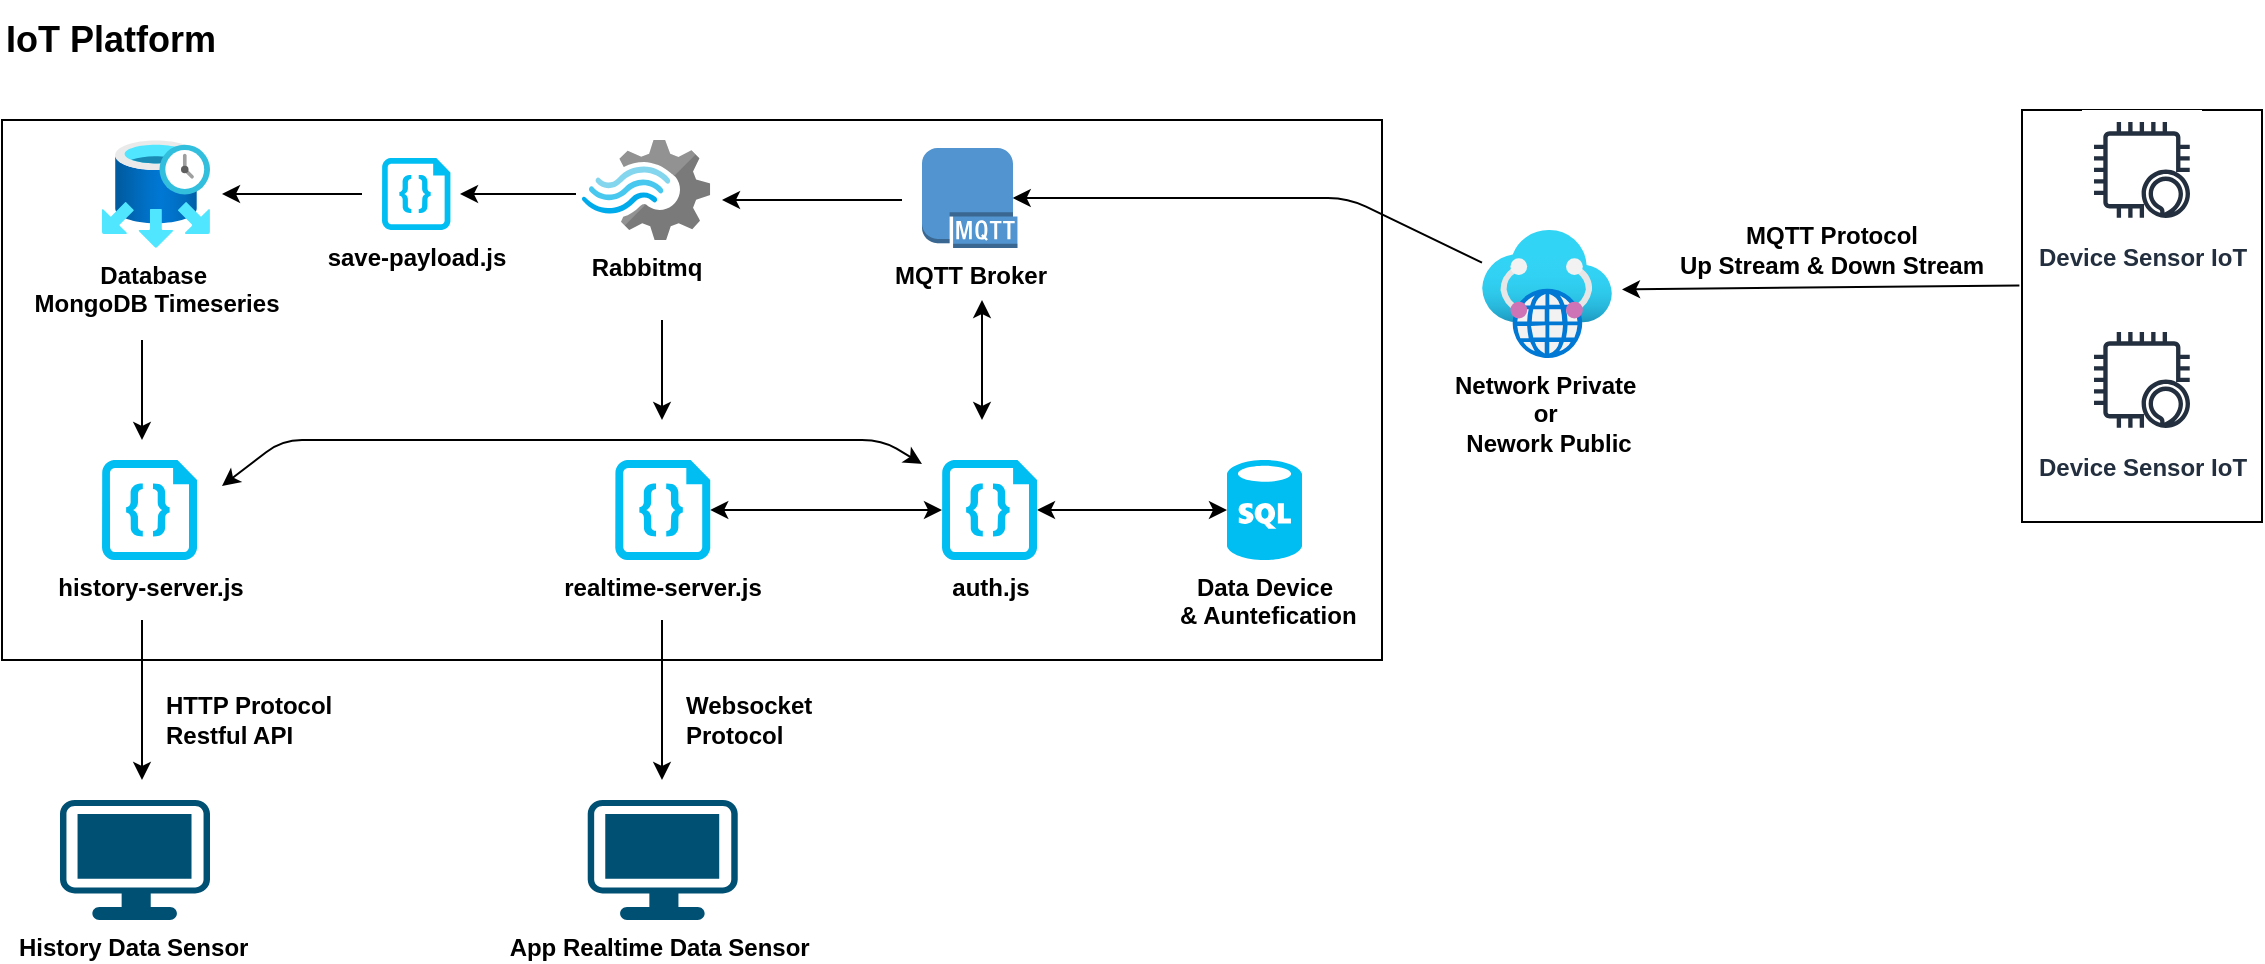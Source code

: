 <mxfile version="13.9.9" type="device"><diagram id="MPOJHuXkhUEyFL-CrtOR" name="Architecture"><mxGraphModel dx="1703" dy="815" grid="1" gridSize="10" guides="1" tooltips="1" connect="1" arrows="1" fold="1" page="1" pageScale="1" pageWidth="850" pageHeight="1100" math="0" shadow="0"><root><mxCell id="jSEY8RpCkoVRMXqWIVlT-0"/><mxCell id="jSEY8RpCkoVRMXqWIVlT-1" parent="jSEY8RpCkoVRMXqWIVlT-0"/><mxCell id="HdpX8KLQNAzhX7k10gHM-17" value="" style="rounded=0;whiteSpace=wrap;html=1;" parent="jSEY8RpCkoVRMXqWIVlT-1" vertex="1"><mxGeometry x="1200" y="105" width="120" height="206" as="geometry"/></mxCell><mxCell id="HdpX8KLQNAzhX7k10gHM-16" value="" style="rounded=0;whiteSpace=wrap;html=1;" parent="jSEY8RpCkoVRMXqWIVlT-1" vertex="1"><mxGeometry x="190" y="110" width="690" height="270" as="geometry"/></mxCell><mxCell id="yKiqFQ7Z_bQwc0Quybti-16" value="&lt;b&gt;realtime-server.js&lt;br&gt;&lt;/b&gt;" style="verticalLabelPosition=bottom;html=1;verticalAlign=top;align=center;strokeColor=none;fillColor=#00BEF2;shape=mxgraph.azure.code_file;pointerEvents=1;" parent="jSEY8RpCkoVRMXqWIVlT-1" vertex="1"><mxGeometry x="496.61" y="280" width="47.5" height="50" as="geometry"/></mxCell><mxCell id="yKiqFQ7Z_bQwc0Quybti-40" value="&lt;b&gt;&lt;font style=&quot;font-size: 18px&quot;&gt;IoT Platform&lt;/font&gt;&lt;/b&gt;" style="text;html=1;strokeColor=none;fillColor=none;align=left;verticalAlign=middle;whiteSpace=wrap;rounded=0;" parent="jSEY8RpCkoVRMXqWIVlT-1" vertex="1"><mxGeometry x="190" y="50" width="370" height="40" as="geometry"/></mxCell><mxCell id="HdpX8KLQNAzhX7k10gHM-0" value="&lt;b&gt;MQTT Broker&lt;/b&gt;" style="outlineConnect=0;dashed=0;verticalLabelPosition=bottom;verticalAlign=top;align=center;html=1;shape=mxgraph.aws3.mqtt_protocol;fillColor=#5294CF;gradientColor=none;" parent="jSEY8RpCkoVRMXqWIVlT-1" vertex="1"><mxGeometry x="650" y="124" width="47.73" height="50" as="geometry"/></mxCell><mxCell id="HdpX8KLQNAzhX7k10gHM-1" value="&lt;b&gt;Rabbitmq&lt;/b&gt;" style="aspect=fixed;html=1;points=[];align=center;image;fontSize=12;image=img/lib/mscae/Stream_Analytics.svg;" parent="jSEY8RpCkoVRMXqWIVlT-1" vertex="1"><mxGeometry x="480" y="120" width="64.11" height="50" as="geometry"/></mxCell><mxCell id="HdpX8KLQNAzhX7k10gHM-2" value="&lt;b&gt;Database&amp;nbsp;&lt;br&gt;MongoDB Timeseries&lt;/b&gt;" style="aspect=fixed;html=1;points=[];align=center;image;fontSize=12;image=img/lib/azure2/databases/Elastic_Job_Agents.svg;" parent="jSEY8RpCkoVRMXqWIVlT-1" vertex="1"><mxGeometry x="240" y="120" width="54" height="54" as="geometry"/></mxCell><mxCell id="HdpX8KLQNAzhX7k10gHM-3" value="&lt;b&gt;history-server.js&lt;br&gt;&lt;/b&gt;" style="verticalLabelPosition=bottom;html=1;verticalAlign=top;align=center;strokeColor=none;fillColor=#00BEF2;shape=mxgraph.azure.code_file;pointerEvents=1;" parent="jSEY8RpCkoVRMXqWIVlT-1" vertex="1"><mxGeometry x="240" y="280" width="47.5" height="50" as="geometry"/></mxCell><mxCell id="HdpX8KLQNAzhX7k10gHM-4" value="" style="endArrow=classic;html=1;" parent="jSEY8RpCkoVRMXqWIVlT-1" edge="1"><mxGeometry width="50" height="50" relative="1" as="geometry"><mxPoint x="260" y="220" as="sourcePoint"/><mxPoint x="260" y="270" as="targetPoint"/></mxGeometry></mxCell><mxCell id="HdpX8KLQNAzhX7k10gHM-6" value="" style="endArrow=classic;html=1;" parent="jSEY8RpCkoVRMXqWIVlT-1" edge="1"><mxGeometry width="50" height="50" relative="1" as="geometry"><mxPoint x="520" y="210" as="sourcePoint"/><mxPoint x="520" y="260" as="targetPoint"/></mxGeometry></mxCell><mxCell id="HdpX8KLQNAzhX7k10gHM-8" value="&lt;b&gt;save-payload.js&lt;br&gt;&lt;/b&gt;" style="verticalLabelPosition=bottom;html=1;verticalAlign=top;align=center;strokeColor=none;fillColor=#00BEF2;shape=mxgraph.azure.code_file;pointerEvents=1;" parent="jSEY8RpCkoVRMXqWIVlT-1" vertex="1"><mxGeometry x="380" y="129" width="34.2" height="36" as="geometry"/></mxCell><mxCell id="HdpX8KLQNAzhX7k10gHM-10" value="" style="endArrow=classic;html=1;" parent="jSEY8RpCkoVRMXqWIVlT-1" edge="1"><mxGeometry width="50" height="50" relative="1" as="geometry"><mxPoint x="477" y="147" as="sourcePoint"/><mxPoint x="419" y="147" as="targetPoint"/></mxGeometry></mxCell><mxCell id="HdpX8KLQNAzhX7k10gHM-11" value="" style="endArrow=classic;html=1;" parent="jSEY8RpCkoVRMXqWIVlT-1" edge="1"><mxGeometry width="50" height="50" relative="1" as="geometry"><mxPoint x="370" y="147" as="sourcePoint"/><mxPoint x="300" y="147" as="targetPoint"/></mxGeometry></mxCell><mxCell id="HdpX8KLQNAzhX7k10gHM-12" value="" style="endArrow=classic;html=1;" parent="jSEY8RpCkoVRMXqWIVlT-1" edge="1"><mxGeometry width="50" height="50" relative="1" as="geometry"><mxPoint x="640" y="150" as="sourcePoint"/><mxPoint x="550" y="150" as="targetPoint"/></mxGeometry></mxCell><mxCell id="HdpX8KLQNAzhX7k10gHM-13" value="&lt;b&gt;Device Sensor IoT&lt;/b&gt;" style="outlineConnect=0;fontColor=#232F3E;gradientColor=none;strokeColor=#232F3E;fillColor=#ffffff;dashed=0;verticalLabelPosition=bottom;verticalAlign=top;align=center;html=1;fontSize=12;fontStyle=0;aspect=fixed;shape=mxgraph.aws4.resourceIcon;resIcon=mxgraph.aws4.alexa_enabled_device;" parent="jSEY8RpCkoVRMXqWIVlT-1" vertex="1"><mxGeometry x="1230" y="105" width="60" height="60" as="geometry"/></mxCell><mxCell id="HdpX8KLQNAzhX7k10gHM-15" value="&lt;b&gt;Device Sensor IoT&lt;/b&gt;" style="outlineConnect=0;fontColor=#232F3E;gradientColor=none;strokeColor=#232F3E;fillColor=#ffffff;dashed=0;verticalLabelPosition=bottom;verticalAlign=top;align=center;html=1;fontSize=12;fontStyle=0;aspect=fixed;shape=mxgraph.aws4.resourceIcon;resIcon=mxgraph.aws4.alexa_enabled_device;" parent="jSEY8RpCkoVRMXqWIVlT-1" vertex="1"><mxGeometry x="1230" y="210" width="60" height="60" as="geometry"/></mxCell><mxCell id="HdpX8KLQNAzhX7k10gHM-21" value="&lt;b&gt;Network Private&amp;nbsp;&lt;br&gt;or&amp;nbsp;&lt;br&gt;Nework Public&lt;/b&gt;" style="aspect=fixed;html=1;points=[];align=center;image;fontSize=12;image=img/lib/azure2/networking/Virtual_WANs.svg;" parent="jSEY8RpCkoVRMXqWIVlT-1" vertex="1"><mxGeometry x="930" y="165" width="65" height="64" as="geometry"/></mxCell><mxCell id="HdpX8KLQNAzhX7k10gHM-22" value="" style="endArrow=classic;html=1;exitX=-0.011;exitY=0.426;exitDx=0;exitDy=0;exitPerimeter=0;entryX=1.077;entryY=0.464;entryDx=0;entryDy=0;entryPerimeter=0;" parent="jSEY8RpCkoVRMXqWIVlT-1" source="HdpX8KLQNAzhX7k10gHM-17" target="HdpX8KLQNAzhX7k10gHM-21" edge="1"><mxGeometry width="50" height="50" relative="1" as="geometry"><mxPoint x="1040" y="180" as="sourcePoint"/><mxPoint x="1000" y="195" as="targetPoint"/></mxGeometry></mxCell><mxCell id="HdpX8KLQNAzhX7k10gHM-23" value="MQTT Protocol &lt;br&gt;Up Stream &amp;amp; Down Stream" style="text;html=1;strokeColor=none;fillColor=none;align=center;verticalAlign=middle;whiteSpace=wrap;rounded=0;fontStyle=1" parent="jSEY8RpCkoVRMXqWIVlT-1" vertex="1"><mxGeometry x="1020" y="165" width="170" height="20" as="geometry"/></mxCell><mxCell id="HdpX8KLQNAzhX7k10gHM-24" value="" style="endArrow=classic;html=1;entryX=0.95;entryY=0.5;entryDx=0;entryDy=0;entryPerimeter=0;" parent="jSEY8RpCkoVRMXqWIVlT-1" source="HdpX8KLQNAzhX7k10gHM-21" target="HdpX8KLQNAzhX7k10gHM-0" edge="1"><mxGeometry width="50" height="50" relative="1" as="geometry"><mxPoint x="826" y="191" as="sourcePoint"/><mxPoint x="750" y="150" as="targetPoint"/><Array as="points"><mxPoint x="863" y="149"/></Array></mxGeometry></mxCell><mxCell id="HdpX8KLQNAzhX7k10gHM-25" value="App Realtime Data Sensor&amp;nbsp;&lt;br&gt;" style="points=[[0.03,0.03,0],[0.5,0,0],[0.97,0.03,0],[1,0.4,0],[0.97,0.745,0],[0.5,1,0],[0.03,0.745,0],[0,0.4,0]];verticalLabelPosition=bottom;html=1;verticalAlign=top;aspect=fixed;align=center;pointerEvents=1;shape=mxgraph.cisco19.workstation;fillColor=#005073;strokeColor=none;fontStyle=1" parent="jSEY8RpCkoVRMXqWIVlT-1" vertex="1"><mxGeometry x="482.86" y="450" width="75" height="60" as="geometry"/></mxCell><mxCell id="HdpX8KLQNAzhX7k10gHM-26" value="" style="endArrow=classic;html=1;" parent="jSEY8RpCkoVRMXqWIVlT-1" edge="1"><mxGeometry width="50" height="50" relative="1" as="geometry"><mxPoint x="520" y="360" as="sourcePoint"/><mxPoint x="520" y="440" as="targetPoint"/></mxGeometry></mxCell><mxCell id="HdpX8KLQNAzhX7k10gHM-27" value="History Data Sensor&amp;nbsp;" style="points=[[0.03,0.03,0],[0.5,0,0],[0.97,0.03,0],[1,0.4,0],[0.97,0.745,0],[0.5,1,0],[0.03,0.745,0],[0,0.4,0]];verticalLabelPosition=bottom;html=1;verticalAlign=top;aspect=fixed;align=center;pointerEvents=1;shape=mxgraph.cisco19.workstation;fillColor=#005073;strokeColor=none;fontStyle=1" parent="jSEY8RpCkoVRMXqWIVlT-1" vertex="1"><mxGeometry x="219" y="450" width="75" height="60" as="geometry"/></mxCell><mxCell id="HdpX8KLQNAzhX7k10gHM-28" value="&lt;b&gt;Websocket&amp;nbsp;&lt;br&gt;Protocol&lt;/b&gt;" style="text;html=1;strokeColor=none;fillColor=none;align=left;verticalAlign=middle;whiteSpace=wrap;rounded=0;" parent="jSEY8RpCkoVRMXqWIVlT-1" vertex="1"><mxGeometry x="530" y="400" width="40" height="20" as="geometry"/></mxCell><mxCell id="HdpX8KLQNAzhX7k10gHM-30" value="&lt;b&gt;HTTP Protocol&lt;br&gt;Restful API&lt;br&gt;&lt;/b&gt;" style="text;html=1;strokeColor=none;fillColor=none;align=left;verticalAlign=middle;whiteSpace=wrap;rounded=0;" parent="jSEY8RpCkoVRMXqWIVlT-1" vertex="1"><mxGeometry x="270" y="400" width="100" height="20" as="geometry"/></mxCell><mxCell id="HdpX8KLQNAzhX7k10gHM-31" value="" style="endArrow=classic;html=1;" parent="jSEY8RpCkoVRMXqWIVlT-1" edge="1"><mxGeometry width="50" height="50" relative="1" as="geometry"><mxPoint x="260" y="360" as="sourcePoint"/><mxPoint x="260" y="440" as="targetPoint"/></mxGeometry></mxCell><mxCell id="dzy2ea_vqXN0olnxCwwS-2" value="&lt;b&gt;auth.js&lt;br&gt;&lt;/b&gt;" style="verticalLabelPosition=bottom;html=1;verticalAlign=top;align=center;strokeColor=none;fillColor=#00BEF2;shape=mxgraph.azure.code_file;pointerEvents=1;" vertex="1" parent="jSEY8RpCkoVRMXqWIVlT-1"><mxGeometry x="660" y="280" width="47.5" height="50" as="geometry"/></mxCell><mxCell id="dzy2ea_vqXN0olnxCwwS-3" value="&lt;b&gt;Data Device&lt;br&gt;&amp;nbsp;&amp;amp; Auntefication&lt;/b&gt;" style="verticalLabelPosition=bottom;html=1;verticalAlign=top;align=center;strokeColor=none;fillColor=#00BEF2;shape=mxgraph.azure.sql_database;" vertex="1" parent="jSEY8RpCkoVRMXqWIVlT-1"><mxGeometry x="802.5" y="280" width="37.5" height="50" as="geometry"/></mxCell><mxCell id="dzy2ea_vqXN0olnxCwwS-5" value="" style="endArrow=classic;startArrow=classic;html=1;exitX=1;exitY=0.5;exitDx=0;exitDy=0;exitPerimeter=0;entryX=0;entryY=0.5;entryDx=0;entryDy=0;entryPerimeter=0;" edge="1" parent="jSEY8RpCkoVRMXqWIVlT-1" source="dzy2ea_vqXN0olnxCwwS-2" target="dzy2ea_vqXN0olnxCwwS-3"><mxGeometry width="50" height="50" relative="1" as="geometry"><mxPoint x="720" y="530" as="sourcePoint"/><mxPoint x="770" y="480" as="targetPoint"/></mxGeometry></mxCell><mxCell id="dzy2ea_vqXN0olnxCwwS-6" value="" style="endArrow=classic;startArrow=classic;html=1;" edge="1" parent="jSEY8RpCkoVRMXqWIVlT-1"><mxGeometry width="50" height="50" relative="1" as="geometry"><mxPoint x="680" y="260" as="sourcePoint"/><mxPoint x="680" y="200" as="targetPoint"/></mxGeometry></mxCell><mxCell id="dzy2ea_vqXN0olnxCwwS-8" value="" style="endArrow=classic;startArrow=classic;html=1;entryX=0;entryY=0.5;entryDx=0;entryDy=0;entryPerimeter=0;exitX=1;exitY=0.5;exitDx=0;exitDy=0;exitPerimeter=0;" edge="1" parent="jSEY8RpCkoVRMXqWIVlT-1" source="yKiqFQ7Z_bQwc0Quybti-16" target="dzy2ea_vqXN0olnxCwwS-2"><mxGeometry width="50" height="50" relative="1" as="geometry"><mxPoint x="560" y="330" as="sourcePoint"/><mxPoint x="610" y="280" as="targetPoint"/></mxGeometry></mxCell><mxCell id="dzy2ea_vqXN0olnxCwwS-10" value="" style="endArrow=classic;startArrow=classic;html=1;" edge="1" parent="jSEY8RpCkoVRMXqWIVlT-1"><mxGeometry width="50" height="50" relative="1" as="geometry"><mxPoint x="300" y="293" as="sourcePoint"/><mxPoint x="650" y="282" as="targetPoint"/><Array as="points"><mxPoint x="330" y="270"/><mxPoint x="630" y="270"/></Array></mxGeometry></mxCell></root></mxGraphModel></diagram></mxfile>